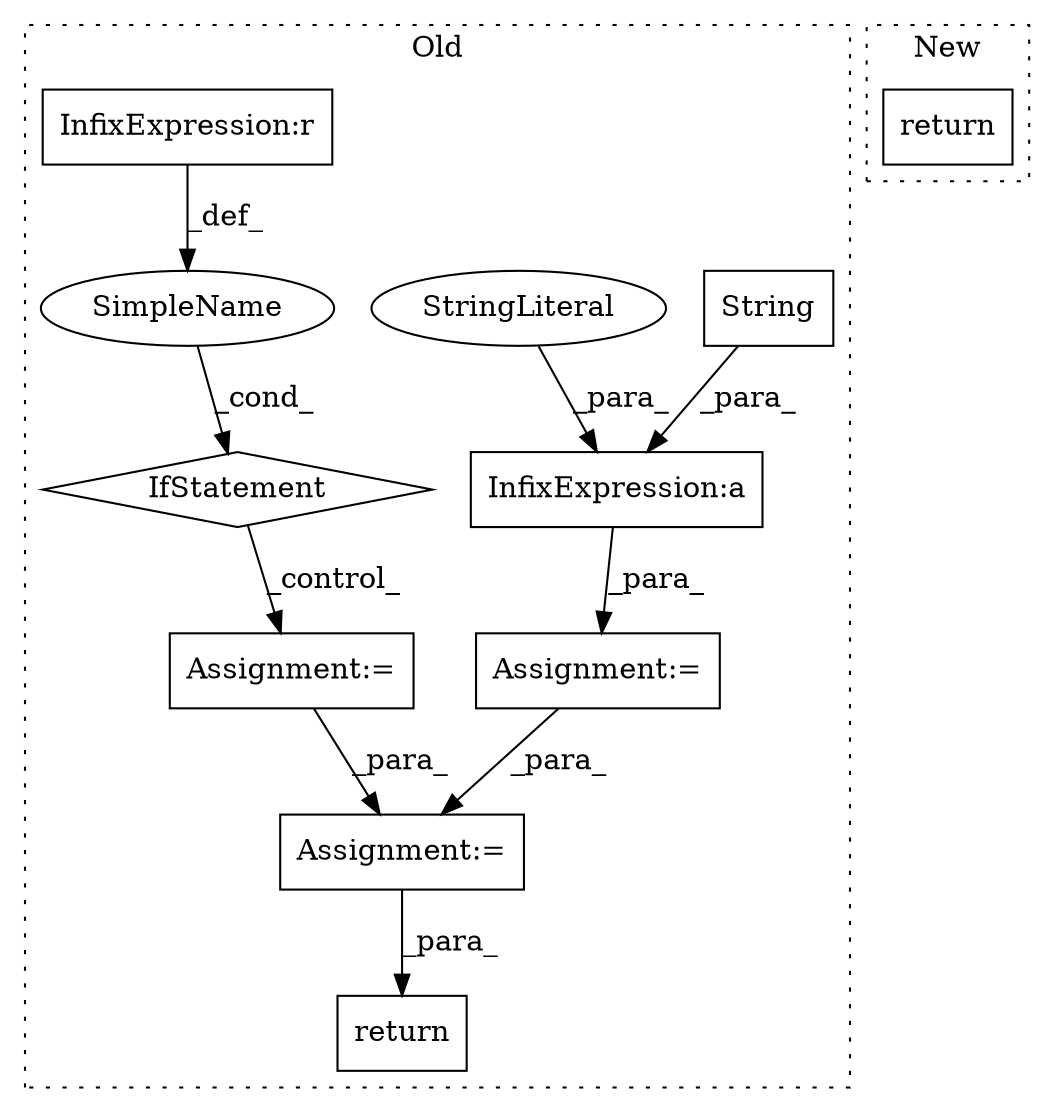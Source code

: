digraph G {
subgraph cluster0 {
1 [label="String" a="32" s="1167,1186" l="7,1" shape="box"];
3 [label="return" a="41" s="3470" l="7" shape="box"];
4 [label="Assignment:=" a="7" s="1408" l="1" shape="box"];
5 [label="Assignment:=" a="7" s="1165" l="1" shape="box"];
6 [label="InfixExpression:a" a="27" s="1187" l="3" shape="box"];
7 [label="StringLiteral" a="45" s="1190" l="20" shape="ellipse"];
8 [label="IfStatement" a="25" s="1229,1257" l="4,2" shape="diamond"];
9 [label="SimpleName" a="42" s="" l="" shape="ellipse"];
10 [label="Assignment:=" a="7" s="1771" l="1" shape="box"];
11 [label="InfixExpression:r" a="27" s="1243" l="4" shape="box"];
label = "Old";
style="dotted";
}
subgraph cluster1 {
2 [label="return" a="41" s="2659" l="7" shape="box"];
label = "New";
style="dotted";
}
1 -> 6 [label="_para_"];
4 -> 10 [label="_para_"];
5 -> 10 [label="_para_"];
6 -> 5 [label="_para_"];
7 -> 6 [label="_para_"];
8 -> 4 [label="_control_"];
9 -> 8 [label="_cond_"];
10 -> 3 [label="_para_"];
11 -> 9 [label="_def_"];
}